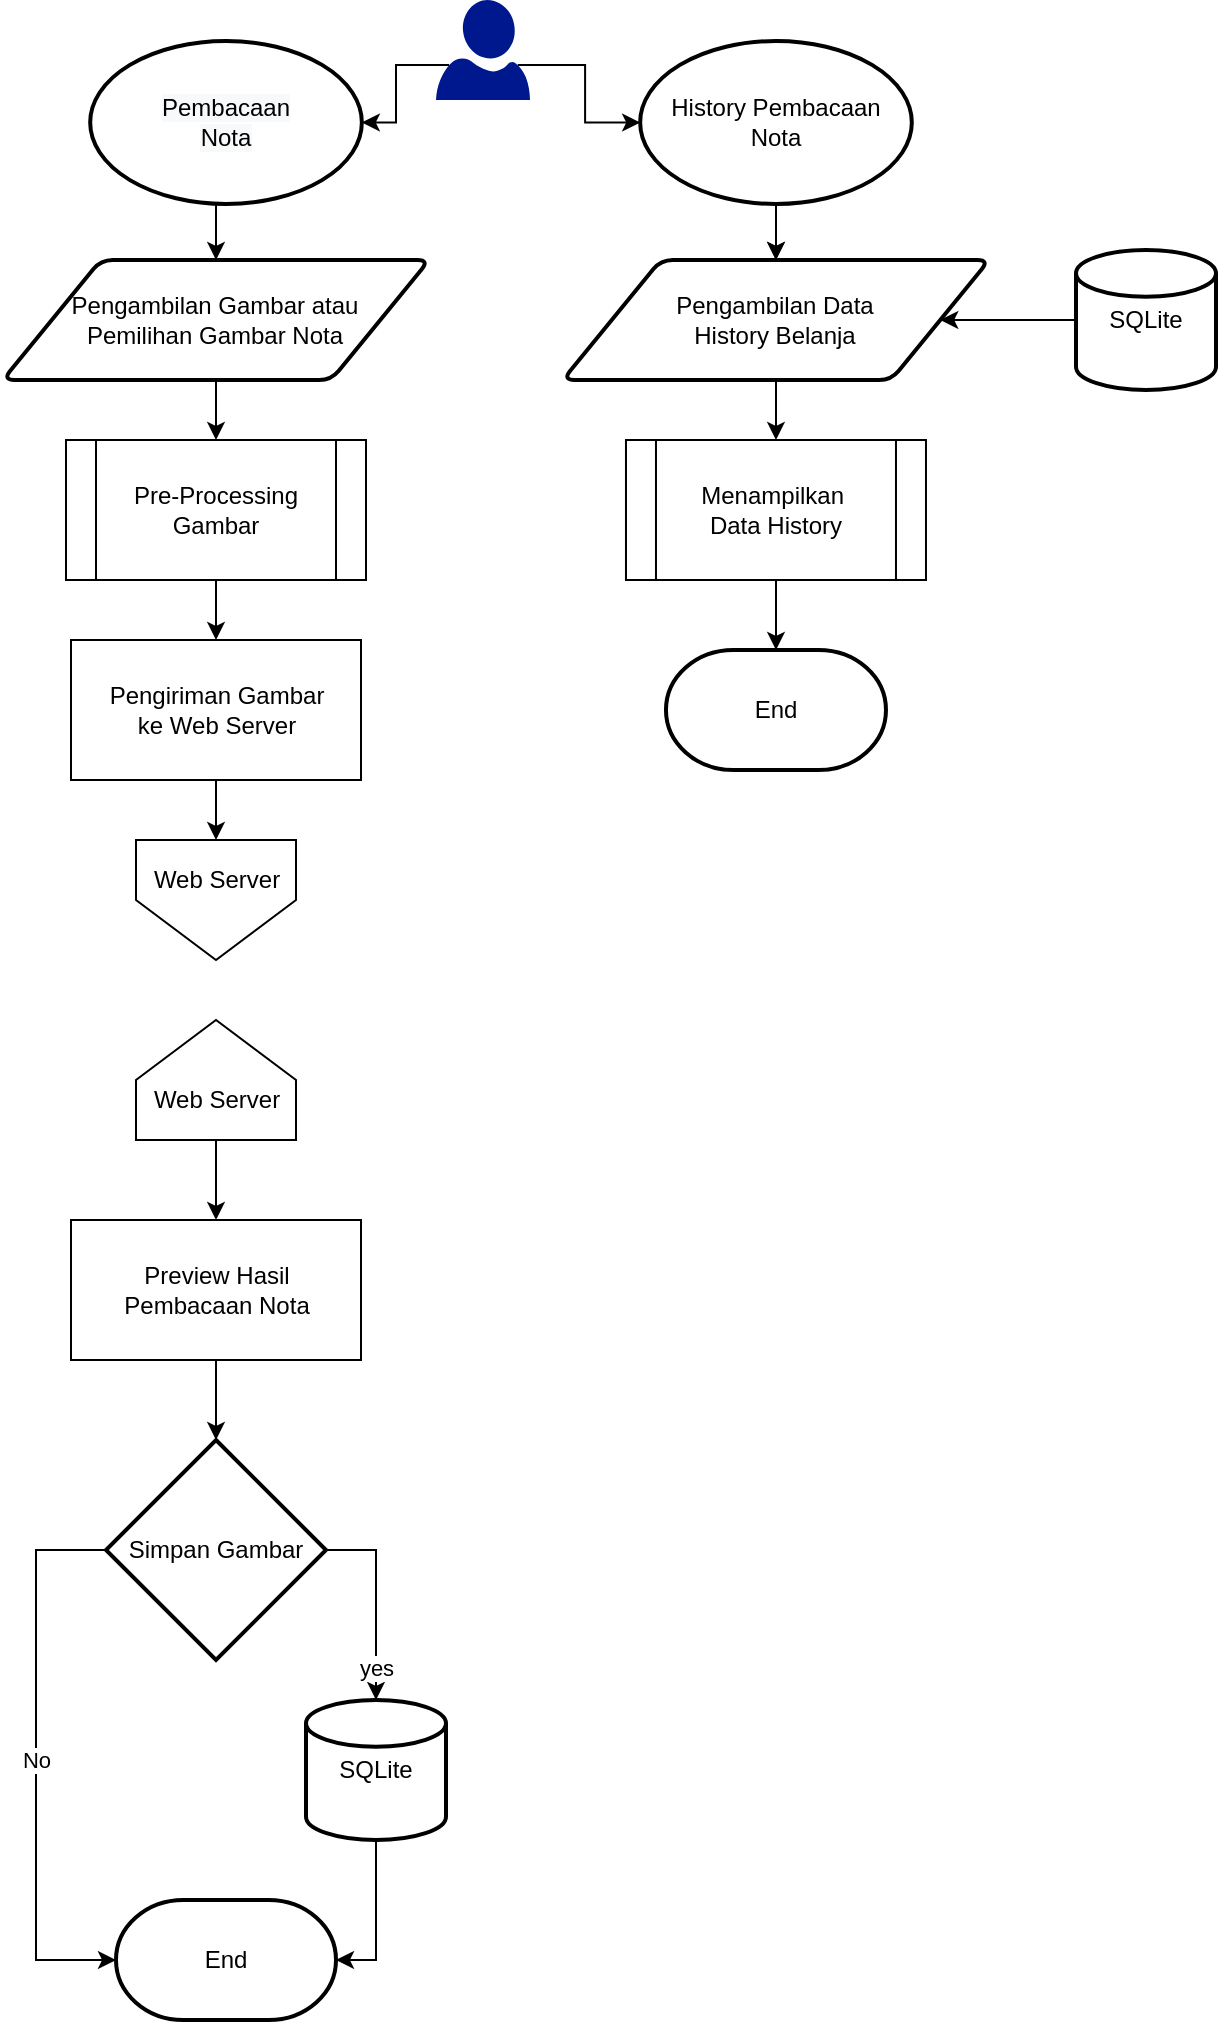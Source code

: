 <mxfile version="20.0.1" type="device"><diagram id="C5RBs43oDa-KdzZeNtuy" name="Page-1"><mxGraphModel dx="1038" dy="579" grid="1" gridSize="10" guides="1" tooltips="1" connect="1" arrows="1" fold="1" page="1" pageScale="1" pageWidth="827" pageHeight="1169" math="0" shadow="0"><root><mxCell id="WIyWlLk6GJQsqaUBKTNV-0"/><mxCell id="WIyWlLk6GJQsqaUBKTNV-1" parent="WIyWlLk6GJQsqaUBKTNV-0"/><mxCell id="O5pPz1OKrhQgUjUO_v88-3" style="edgeStyle=orthogonalEdgeStyle;rounded=0;orthogonalLoop=1;jettySize=auto;html=1;exitX=0.87;exitY=0.65;exitDx=0;exitDy=0;exitPerimeter=0;entryX=0;entryY=0.5;entryDx=0;entryDy=0;entryPerimeter=0;" edge="1" parent="WIyWlLk6GJQsqaUBKTNV-1" source="O5pPz1OKrhQgUjUO_v88-0" target="O5pPz1OKrhQgUjUO_v88-39"><mxGeometry relative="1" as="geometry"><mxPoint x="420" y="280" as="targetPoint"/></mxGeometry></mxCell><mxCell id="O5pPz1OKrhQgUjUO_v88-5" style="edgeStyle=orthogonalEdgeStyle;rounded=0;orthogonalLoop=1;jettySize=auto;html=1;exitX=0.14;exitY=0.65;exitDx=0;exitDy=0;exitPerimeter=0;entryX=1;entryY=0.5;entryDx=0;entryDy=0;entryPerimeter=0;" edge="1" parent="WIyWlLk6GJQsqaUBKTNV-1" source="O5pPz1OKrhQgUjUO_v88-0" target="O5pPz1OKrhQgUjUO_v88-38"><mxGeometry relative="1" as="geometry"><mxPoint x="250" y="276" as="targetPoint"/></mxGeometry></mxCell><mxCell id="O5pPz1OKrhQgUjUO_v88-0" value="" style="sketch=0;aspect=fixed;pointerEvents=1;shadow=0;dashed=0;html=1;strokeColor=none;labelPosition=center;verticalLabelPosition=bottom;verticalAlign=top;align=center;fillColor=#00188D;shape=mxgraph.azure.user" vertex="1" parent="WIyWlLk6GJQsqaUBKTNV-1"><mxGeometry x="380" y="210" width="47" height="50" as="geometry"/></mxCell><mxCell id="O5pPz1OKrhQgUjUO_v88-42" style="edgeStyle=orthogonalEdgeStyle;rounded=0;orthogonalLoop=1;jettySize=auto;html=1;exitX=0.5;exitY=1;exitDx=0;exitDy=0;entryX=0.5;entryY=0;entryDx=0;entryDy=0;" edge="1" parent="WIyWlLk6GJQsqaUBKTNV-1" source="O5pPz1OKrhQgUjUO_v88-9" target="O5pPz1OKrhQgUjUO_v88-15"><mxGeometry relative="1" as="geometry"/></mxCell><mxCell id="O5pPz1OKrhQgUjUO_v88-9" value="Pengambilan Gambar atau &lt;br&gt;Pemilihan Gambar Nota" style="shape=parallelogram;html=1;strokeWidth=2;perimeter=parallelogramPerimeter;whiteSpace=wrap;rounded=1;arcSize=12;size=0.23;" vertex="1" parent="WIyWlLk6GJQsqaUBKTNV-1"><mxGeometry x="163.34" y="340" width="213.33" height="60" as="geometry"/></mxCell><mxCell id="O5pPz1OKrhQgUjUO_v88-10" value="" style="verticalLabelPosition=bottom;verticalAlign=top;html=1;shape=offPageConnector;rounded=0;size=0.5;" vertex="1" parent="WIyWlLk6GJQsqaUBKTNV-1"><mxGeometry x="230" y="630" width="80" height="60" as="geometry"/></mxCell><mxCell id="O5pPz1OKrhQgUjUO_v88-44" style="edgeStyle=orthogonalEdgeStyle;rounded=0;orthogonalLoop=1;jettySize=auto;html=1;exitX=0.5;exitY=1;exitDx=0;exitDy=0;entryX=0.5;entryY=0;entryDx=0;entryDy=0;" edge="1" parent="WIyWlLk6GJQsqaUBKTNV-1" source="O5pPz1OKrhQgUjUO_v88-15" target="O5pPz1OKrhQgUjUO_v88-16"><mxGeometry relative="1" as="geometry"/></mxCell><mxCell id="O5pPz1OKrhQgUjUO_v88-15" value="Pre-Processing&lt;br&gt;Gambar" style="shape=process;whiteSpace=wrap;html=1;backgroundOutline=1;" vertex="1" parent="WIyWlLk6GJQsqaUBKTNV-1"><mxGeometry x="195" y="430" width="150" height="70" as="geometry"/></mxCell><mxCell id="O5pPz1OKrhQgUjUO_v88-45" style="edgeStyle=orthogonalEdgeStyle;rounded=0;orthogonalLoop=1;jettySize=auto;html=1;exitX=0.5;exitY=1;exitDx=0;exitDy=0;entryX=0.5;entryY=0;entryDx=0;entryDy=0;" edge="1" parent="WIyWlLk6GJQsqaUBKTNV-1" source="O5pPz1OKrhQgUjUO_v88-16" target="O5pPz1OKrhQgUjUO_v88-10"><mxGeometry relative="1" as="geometry"/></mxCell><mxCell id="O5pPz1OKrhQgUjUO_v88-16" value="Pengiriman Gambar&lt;br&gt;ke Web Server" style="html=1;dashed=0;whitespace=wrap;" vertex="1" parent="WIyWlLk6GJQsqaUBKTNV-1"><mxGeometry x="197.5" y="530" width="145" height="70" as="geometry"/></mxCell><mxCell id="O5pPz1OKrhQgUjUO_v88-46" style="edgeStyle=orthogonalEdgeStyle;rounded=0;orthogonalLoop=1;jettySize=auto;html=1;exitX=0.5;exitY=0;exitDx=0;exitDy=0;entryX=0.5;entryY=0;entryDx=0;entryDy=0;" edge="1" parent="WIyWlLk6GJQsqaUBKTNV-1" source="O5pPz1OKrhQgUjUO_v88-18" target="O5pPz1OKrhQgUjUO_v88-37"><mxGeometry relative="1" as="geometry"/></mxCell><mxCell id="O5pPz1OKrhQgUjUO_v88-18" value="" style="verticalLabelPosition=bottom;verticalAlign=top;html=1;shape=offPageConnector;rounded=0;size=0.5;rotation=-180;" vertex="1" parent="WIyWlLk6GJQsqaUBKTNV-1"><mxGeometry x="230" y="720" width="80" height="60" as="geometry"/></mxCell><mxCell id="O5pPz1OKrhQgUjUO_v88-22" value="No" style="edgeStyle=orthogonalEdgeStyle;rounded=0;orthogonalLoop=1;jettySize=auto;html=1;exitX=0;exitY=0.5;exitDx=0;exitDy=0;exitPerimeter=0;entryX=0;entryY=0.5;entryDx=0;entryDy=0;entryPerimeter=0;" edge="1" parent="WIyWlLk6GJQsqaUBKTNV-1" source="O5pPz1OKrhQgUjUO_v88-20" target="O5pPz1OKrhQgUjUO_v88-21"><mxGeometry relative="1" as="geometry"><Array as="points"><mxPoint x="180" y="985"/><mxPoint x="180" y="1190"/></Array></mxGeometry></mxCell><mxCell id="O5pPz1OKrhQgUjUO_v88-25" value="yes" style="edgeStyle=orthogonalEdgeStyle;rounded=0;orthogonalLoop=1;jettySize=auto;html=1;exitX=1;exitY=0.5;exitDx=0;exitDy=0;exitPerimeter=0;entryX=0.5;entryY=0;entryDx=0;entryDy=0;entryPerimeter=0;" edge="1" parent="WIyWlLk6GJQsqaUBKTNV-1" source="O5pPz1OKrhQgUjUO_v88-20" target="O5pPz1OKrhQgUjUO_v88-24"><mxGeometry x="0.667" relative="1" as="geometry"><mxPoint as="offset"/></mxGeometry></mxCell><mxCell id="O5pPz1OKrhQgUjUO_v88-20" value="Simpan Gambar" style="strokeWidth=2;html=1;shape=mxgraph.flowchart.decision;whiteSpace=wrap;" vertex="1" parent="WIyWlLk6GJQsqaUBKTNV-1"><mxGeometry x="215" y="930" width="110" height="110" as="geometry"/></mxCell><mxCell id="O5pPz1OKrhQgUjUO_v88-21" value="End" style="strokeWidth=2;html=1;shape=mxgraph.flowchart.terminator;whiteSpace=wrap;" vertex="1" parent="WIyWlLk6GJQsqaUBKTNV-1"><mxGeometry x="220" y="1160" width="110" height="60" as="geometry"/></mxCell><mxCell id="O5pPz1OKrhQgUjUO_v88-26" style="edgeStyle=orthogonalEdgeStyle;rounded=0;orthogonalLoop=1;jettySize=auto;html=1;exitX=0.5;exitY=1;exitDx=0;exitDy=0;exitPerimeter=0;entryX=1;entryY=0.5;entryDx=0;entryDy=0;entryPerimeter=0;" edge="1" parent="WIyWlLk6GJQsqaUBKTNV-1" source="O5pPz1OKrhQgUjUO_v88-24" target="O5pPz1OKrhQgUjUO_v88-21"><mxGeometry relative="1" as="geometry"/></mxCell><mxCell id="O5pPz1OKrhQgUjUO_v88-24" value="SQLite" style="strokeWidth=2;html=1;shape=mxgraph.flowchart.database;whiteSpace=wrap;" vertex="1" parent="WIyWlLk6GJQsqaUBKTNV-1"><mxGeometry x="315" y="1060" width="70" height="70" as="geometry"/></mxCell><mxCell id="O5pPz1OKrhQgUjUO_v88-35" style="edgeStyle=orthogonalEdgeStyle;rounded=0;orthogonalLoop=1;jettySize=auto;html=1;exitX=0.5;exitY=1;exitDx=0;exitDy=0;entryX=0.5;entryY=0;entryDx=0;entryDy=0;" edge="1" parent="WIyWlLk6GJQsqaUBKTNV-1" source="O5pPz1OKrhQgUjUO_v88-27" target="O5pPz1OKrhQgUjUO_v88-33"><mxGeometry relative="1" as="geometry"/></mxCell><mxCell id="O5pPz1OKrhQgUjUO_v88-27" value="Pengambilan Data&lt;br&gt;History Belanja" style="shape=parallelogram;html=1;strokeWidth=2;perimeter=parallelogramPerimeter;whiteSpace=wrap;rounded=1;arcSize=12;size=0.23;" vertex="1" parent="WIyWlLk6GJQsqaUBKTNV-1"><mxGeometry x="443.33" y="340" width="213.33" height="60" as="geometry"/></mxCell><mxCell id="O5pPz1OKrhQgUjUO_v88-36" style="edgeStyle=orthogonalEdgeStyle;rounded=0;orthogonalLoop=1;jettySize=auto;html=1;exitX=0;exitY=0.5;exitDx=0;exitDy=0;exitPerimeter=0;entryX=1;entryY=0.5;entryDx=0;entryDy=0;" edge="1" parent="WIyWlLk6GJQsqaUBKTNV-1" source="O5pPz1OKrhQgUjUO_v88-28" target="O5pPz1OKrhQgUjUO_v88-27"><mxGeometry relative="1" as="geometry"/></mxCell><mxCell id="O5pPz1OKrhQgUjUO_v88-28" value="SQLite" style="strokeWidth=2;html=1;shape=mxgraph.flowchart.database;whiteSpace=wrap;" vertex="1" parent="WIyWlLk6GJQsqaUBKTNV-1"><mxGeometry x="700" y="335" width="70" height="70" as="geometry"/></mxCell><mxCell id="O5pPz1OKrhQgUjUO_v88-34" style="edgeStyle=orthogonalEdgeStyle;rounded=0;orthogonalLoop=1;jettySize=auto;html=1;exitX=0.5;exitY=1;exitDx=0;exitDy=0;exitPerimeter=0;entryX=0.5;entryY=0;entryDx=0;entryDy=0;" edge="1" parent="WIyWlLk6GJQsqaUBKTNV-1" target="O5pPz1OKrhQgUjUO_v88-27"><mxGeometry relative="1" as="geometry"><mxPoint x="550" y="312" as="sourcePoint"/></mxGeometry></mxCell><mxCell id="O5pPz1OKrhQgUjUO_v88-54" value="" style="edgeStyle=orthogonalEdgeStyle;rounded=0;orthogonalLoop=1;jettySize=auto;html=1;" edge="1" parent="WIyWlLk6GJQsqaUBKTNV-1" source="O5pPz1OKrhQgUjUO_v88-33" target="O5pPz1OKrhQgUjUO_v88-52"><mxGeometry relative="1" as="geometry"/></mxCell><mxCell id="O5pPz1OKrhQgUjUO_v88-33" value="Menampilkan&amp;nbsp;&lt;br&gt;Data History" style="shape=process;whiteSpace=wrap;html=1;backgroundOutline=1;" vertex="1" parent="WIyWlLk6GJQsqaUBKTNV-1"><mxGeometry x="474.99" y="430" width="150" height="70" as="geometry"/></mxCell><mxCell id="O5pPz1OKrhQgUjUO_v88-47" style="edgeStyle=orthogonalEdgeStyle;rounded=0;orthogonalLoop=1;jettySize=auto;html=1;exitX=0.5;exitY=1;exitDx=0;exitDy=0;entryX=0.5;entryY=0;entryDx=0;entryDy=0;entryPerimeter=0;" edge="1" parent="WIyWlLk6GJQsqaUBKTNV-1" source="O5pPz1OKrhQgUjUO_v88-37" target="O5pPz1OKrhQgUjUO_v88-20"><mxGeometry relative="1" as="geometry"/></mxCell><mxCell id="O5pPz1OKrhQgUjUO_v88-37" value="Preview Hasil&lt;br&gt;Pembacaan Nota" style="html=1;dashed=0;whitespace=wrap;" vertex="1" parent="WIyWlLk6GJQsqaUBKTNV-1"><mxGeometry x="197.5" y="820" width="145" height="70" as="geometry"/></mxCell><mxCell id="O5pPz1OKrhQgUjUO_v88-41" style="edgeStyle=orthogonalEdgeStyle;rounded=0;orthogonalLoop=1;jettySize=auto;html=1;exitX=0.5;exitY=1;exitDx=0;exitDy=0;exitPerimeter=0;entryX=0.5;entryY=0;entryDx=0;entryDy=0;" edge="1" parent="WIyWlLk6GJQsqaUBKTNV-1" source="O5pPz1OKrhQgUjUO_v88-38" target="O5pPz1OKrhQgUjUO_v88-9"><mxGeometry relative="1" as="geometry"/></mxCell><mxCell id="O5pPz1OKrhQgUjUO_v88-38" value="&lt;span style=&quot;color: rgb(0, 0, 0); font-family: Helvetica; font-size: 12px; font-style: normal; font-variant-ligatures: normal; font-variant-caps: normal; font-weight: 400; letter-spacing: normal; orphans: 2; text-align: center; text-indent: 0px; text-transform: none; widows: 2; word-spacing: 0px; -webkit-text-stroke-width: 0px; text-decoration-thickness: initial; text-decoration-style: initial; text-decoration-color: initial; background-color: rgb(248, 249, 250); float: none; display: inline !important;&quot;&gt;Pembacaan&lt;/span&gt;&lt;br style=&quot;color: rgb(0, 0, 0); font-family: Helvetica; font-size: 12px; font-style: normal; font-variant-ligatures: normal; font-variant-caps: normal; font-weight: 400; letter-spacing: normal; orphans: 2; text-align: center; text-indent: 0px; text-transform: none; widows: 2; word-spacing: 0px; -webkit-text-stroke-width: 0px; text-decoration-thickness: initial; text-decoration-style: initial; text-decoration-color: initial; background-color: rgb(248, 249, 250);&quot;&gt;&lt;span style=&quot;color: rgb(0, 0, 0); font-family: Helvetica; font-size: 12px; font-style: normal; font-variant-ligatures: normal; font-variant-caps: normal; font-weight: 400; letter-spacing: normal; orphans: 2; text-align: center; text-indent: 0px; text-transform: none; widows: 2; word-spacing: 0px; -webkit-text-stroke-width: 0px; text-decoration-thickness: initial; text-decoration-style: initial; text-decoration-color: initial; background-color: rgb(248, 249, 250); float: none; display: inline !important;&quot;&gt;Nota&lt;/span&gt;" style="strokeWidth=2;html=1;shape=mxgraph.flowchart.start_1;whiteSpace=wrap;" vertex="1" parent="WIyWlLk6GJQsqaUBKTNV-1"><mxGeometry x="207.09" y="230.5" width="135.83" height="81.5" as="geometry"/></mxCell><mxCell id="O5pPz1OKrhQgUjUO_v88-40" value="" style="edgeStyle=orthogonalEdgeStyle;rounded=0;orthogonalLoop=1;jettySize=auto;html=1;" edge="1" parent="WIyWlLk6GJQsqaUBKTNV-1" source="O5pPz1OKrhQgUjUO_v88-39" target="O5pPz1OKrhQgUjUO_v88-27"><mxGeometry relative="1" as="geometry"/></mxCell><mxCell id="O5pPz1OKrhQgUjUO_v88-39" value="&lt;span style=&quot;&quot;&gt;History Pembacaan&lt;/span&gt;&lt;br style=&quot;&quot;&gt;&lt;span style=&quot;&quot;&gt;Nota&lt;/span&gt;" style="strokeWidth=2;html=1;shape=mxgraph.flowchart.start_1;whiteSpace=wrap;" vertex="1" parent="WIyWlLk6GJQsqaUBKTNV-1"><mxGeometry x="482.08" y="230.5" width="135.83" height="81.5" as="geometry"/></mxCell><mxCell id="O5pPz1OKrhQgUjUO_v88-49" value="Web Server" style="text;html=1;align=center;verticalAlign=middle;resizable=0;points=[];autosize=1;strokeColor=none;fillColor=none;" vertex="1" parent="WIyWlLk6GJQsqaUBKTNV-1"><mxGeometry x="230" y="640" width="80" height="20" as="geometry"/></mxCell><mxCell id="O5pPz1OKrhQgUjUO_v88-50" value="Web Server" style="text;html=1;align=center;verticalAlign=middle;resizable=0;points=[];autosize=1;strokeColor=none;fillColor=none;" vertex="1" parent="WIyWlLk6GJQsqaUBKTNV-1"><mxGeometry x="230" y="750" width="80" height="20" as="geometry"/></mxCell><mxCell id="O5pPz1OKrhQgUjUO_v88-52" value="End" style="strokeWidth=2;html=1;shape=mxgraph.flowchart.terminator;whiteSpace=wrap;" vertex="1" parent="WIyWlLk6GJQsqaUBKTNV-1"><mxGeometry x="494.99" y="535" width="110" height="60" as="geometry"/></mxCell></root></mxGraphModel></diagram></mxfile>